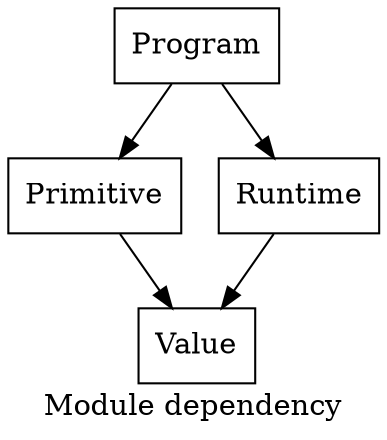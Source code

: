 digraph mod_deps {
    label = "Module dependency"

    program [shape = box, label = Program]
    primitive [shape = box, label = Primitive]
    runtime [shape = box, label = Runtime]
    value [shape = box, label = Value]

    program -> primitive
    program -> runtime
    primitive -> value
    runtime -> value
}

